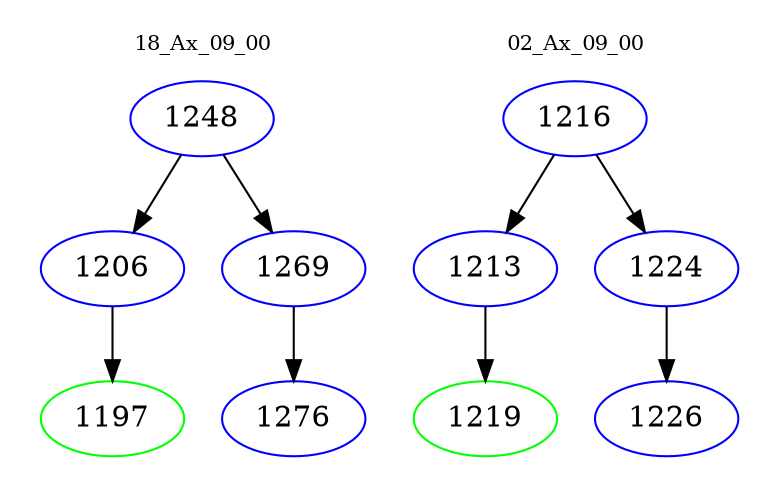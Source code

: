 digraph{
subgraph cluster_0 {
color = white
label = "18_Ax_09_00";
fontsize=10;
T0_1248 [label="1248", color="blue"]
T0_1248 -> T0_1206 [color="black"]
T0_1206 [label="1206", color="blue"]
T0_1206 -> T0_1197 [color="black"]
T0_1197 [label="1197", color="green"]
T0_1248 -> T0_1269 [color="black"]
T0_1269 [label="1269", color="blue"]
T0_1269 -> T0_1276 [color="black"]
T0_1276 [label="1276", color="blue"]
}
subgraph cluster_1 {
color = white
label = "02_Ax_09_00";
fontsize=10;
T1_1216 [label="1216", color="blue"]
T1_1216 -> T1_1213 [color="black"]
T1_1213 [label="1213", color="blue"]
T1_1213 -> T1_1219 [color="black"]
T1_1219 [label="1219", color="green"]
T1_1216 -> T1_1224 [color="black"]
T1_1224 [label="1224", color="blue"]
T1_1224 -> T1_1226 [color="black"]
T1_1226 [label="1226", color="blue"]
}
}
